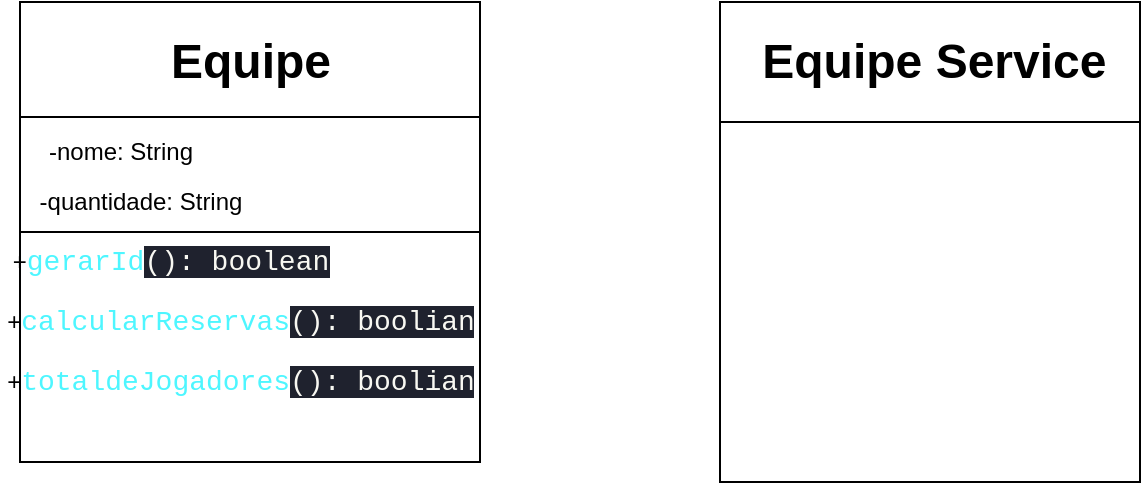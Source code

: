<mxfile>
    <diagram id="DIuU7Rh71Z7Tnk3gRwQ4" name="Página-1">
        <mxGraphModel dx="528" dy="324" grid="1" gridSize="10" guides="1" tooltips="1" connect="1" arrows="1" fold="1" page="1" pageScale="1" pageWidth="827" pageHeight="1169" math="0" shadow="0">
            <root>
                <mxCell id="0"/>
                <mxCell id="1" parent="0"/>
                <mxCell id="2" value="" style="rounded=0;whiteSpace=wrap;html=1;" vertex="1" parent="1">
                    <mxGeometry x="20" y="30" width="230" height="230" as="geometry"/>
                </mxCell>
                <mxCell id="3" value="" style="endArrow=none;html=1;exitX=0;exitY=0.25;exitDx=0;exitDy=0;entryX=1;entryY=0.25;entryDx=0;entryDy=0;" edge="1" parent="1" source="2" target="2">
                    <mxGeometry width="50" height="50" relative="1" as="geometry">
                        <mxPoint x="250" y="190" as="sourcePoint"/>
                        <mxPoint x="300" y="140" as="targetPoint"/>
                    </mxGeometry>
                </mxCell>
                <mxCell id="4" value="Equipe" style="text;strokeColor=none;fillColor=none;html=1;fontSize=24;fontStyle=1;verticalAlign=middle;align=center;" vertex="1" parent="1">
                    <mxGeometry x="85" y="40" width="100" height="40" as="geometry"/>
                </mxCell>
                <mxCell id="5" value="-nome: String" style="text;html=1;align=center;verticalAlign=middle;resizable=0;points=[];autosize=1;strokeColor=none;fillColor=none;" vertex="1" parent="1">
                    <mxGeometry x="20" y="90" width="100" height="30" as="geometry"/>
                </mxCell>
                <mxCell id="6" value="-quantidade: String" style="text;html=1;align=center;verticalAlign=middle;resizable=0;points=[];autosize=1;strokeColor=none;fillColor=none;" vertex="1" parent="1">
                    <mxGeometry x="20" y="115" width="120" height="30" as="geometry"/>
                </mxCell>
                <mxCell id="8" value="" style="endArrow=none;html=1;exitX=1;exitY=0.5;exitDx=0;exitDy=0;entryX=0;entryY=0.5;entryDx=0;entryDy=0;" edge="1" parent="1" source="2" target="2">
                    <mxGeometry width="50" height="50" relative="1" as="geometry">
                        <mxPoint x="250" y="190" as="sourcePoint"/>
                        <mxPoint x="300" y="140" as="targetPoint"/>
                    </mxGeometry>
                </mxCell>
                <mxCell id="9" value="+&lt;span style=&quot;font-family: Consolas, &amp;quot;Courier New&amp;quot;, monospace; font-size: 14px; color: rgb(78, 246, 255);&quot;&gt;gerarId&lt;/span&gt;&lt;span style=&quot;background-color: rgb(31, 34, 46); color: rgb(248, 248, 242); font-family: Consolas, &amp;quot;Courier New&amp;quot;, monospace; font-size: 14px;&quot;&gt;(): boolean&lt;/span&gt;" style="text;html=1;align=center;verticalAlign=middle;resizable=0;points=[];autosize=1;strokeColor=none;fillColor=none;" vertex="1" parent="1">
                    <mxGeometry x="10" y="145" width="170" height="30" as="geometry"/>
                </mxCell>
                <mxCell id="10" value="+&lt;span style=&quot;font-family: Consolas, &amp;quot;Courier New&amp;quot;, monospace; font-size: 14px; color: rgb(78, 246, 255);&quot;&gt;calcularReservas&lt;/span&gt;&lt;span style=&quot;background-color: rgb(31, 34, 46); color: rgb(248, 248, 242); font-family: Consolas, &amp;quot;Courier New&amp;quot;, monospace; font-size: 14px;&quot;&gt;(): boolian&lt;/span&gt;" style="text;html=1;align=center;verticalAlign=middle;resizable=0;points=[];autosize=1;strokeColor=none;fillColor=none;" vertex="1" parent="1">
                    <mxGeometry x="10" y="175" width="240" height="30" as="geometry"/>
                </mxCell>
                <mxCell id="11" value="+&lt;span style=&quot;font-family: Consolas, &amp;quot;Courier New&amp;quot;, monospace; font-size: 14px; color: rgb(78, 246, 255);&quot;&gt;totaldeJogadores&lt;/span&gt;&lt;span style=&quot;background-color: rgb(31, 34, 46); color: rgb(248, 248, 242); font-family: Consolas, &amp;quot;Courier New&amp;quot;, monospace; font-size: 14px;&quot;&gt;(): boolian&lt;/span&gt;" style="text;html=1;align=center;verticalAlign=middle;resizable=0;points=[];autosize=1;strokeColor=none;fillColor=none;" vertex="1" parent="1">
                    <mxGeometry x="10" y="205" width="240" height="30" as="geometry"/>
                </mxCell>
                <mxCell id="12" value="" style="rounded=0;whiteSpace=wrap;html=1;" vertex="1" parent="1">
                    <mxGeometry x="370" y="30" width="210" height="240" as="geometry"/>
                </mxCell>
                <mxCell id="13" value="" style="endArrow=none;html=1;entryX=0;entryY=0.25;entryDx=0;entryDy=0;exitX=1;exitY=0.25;exitDx=0;exitDy=0;" edge="1" parent="1" source="12" target="12">
                    <mxGeometry width="50" height="50" relative="1" as="geometry">
                        <mxPoint x="320" y="190" as="sourcePoint"/>
                        <mxPoint x="370" y="140" as="targetPoint"/>
                    </mxGeometry>
                </mxCell>
                <mxCell id="15" value="&lt;span style=&quot;white-space: pre;&quot;&gt;&#9;&lt;/span&gt;Equipe Service" style="text;strokeColor=none;fillColor=none;html=1;fontSize=24;fontStyle=1;verticalAlign=middle;align=center;" vertex="1" parent="1">
                    <mxGeometry x="400" y="40" width="100" height="40" as="geometry"/>
                </mxCell>
            </root>
        </mxGraphModel>
    </diagram>
</mxfile>